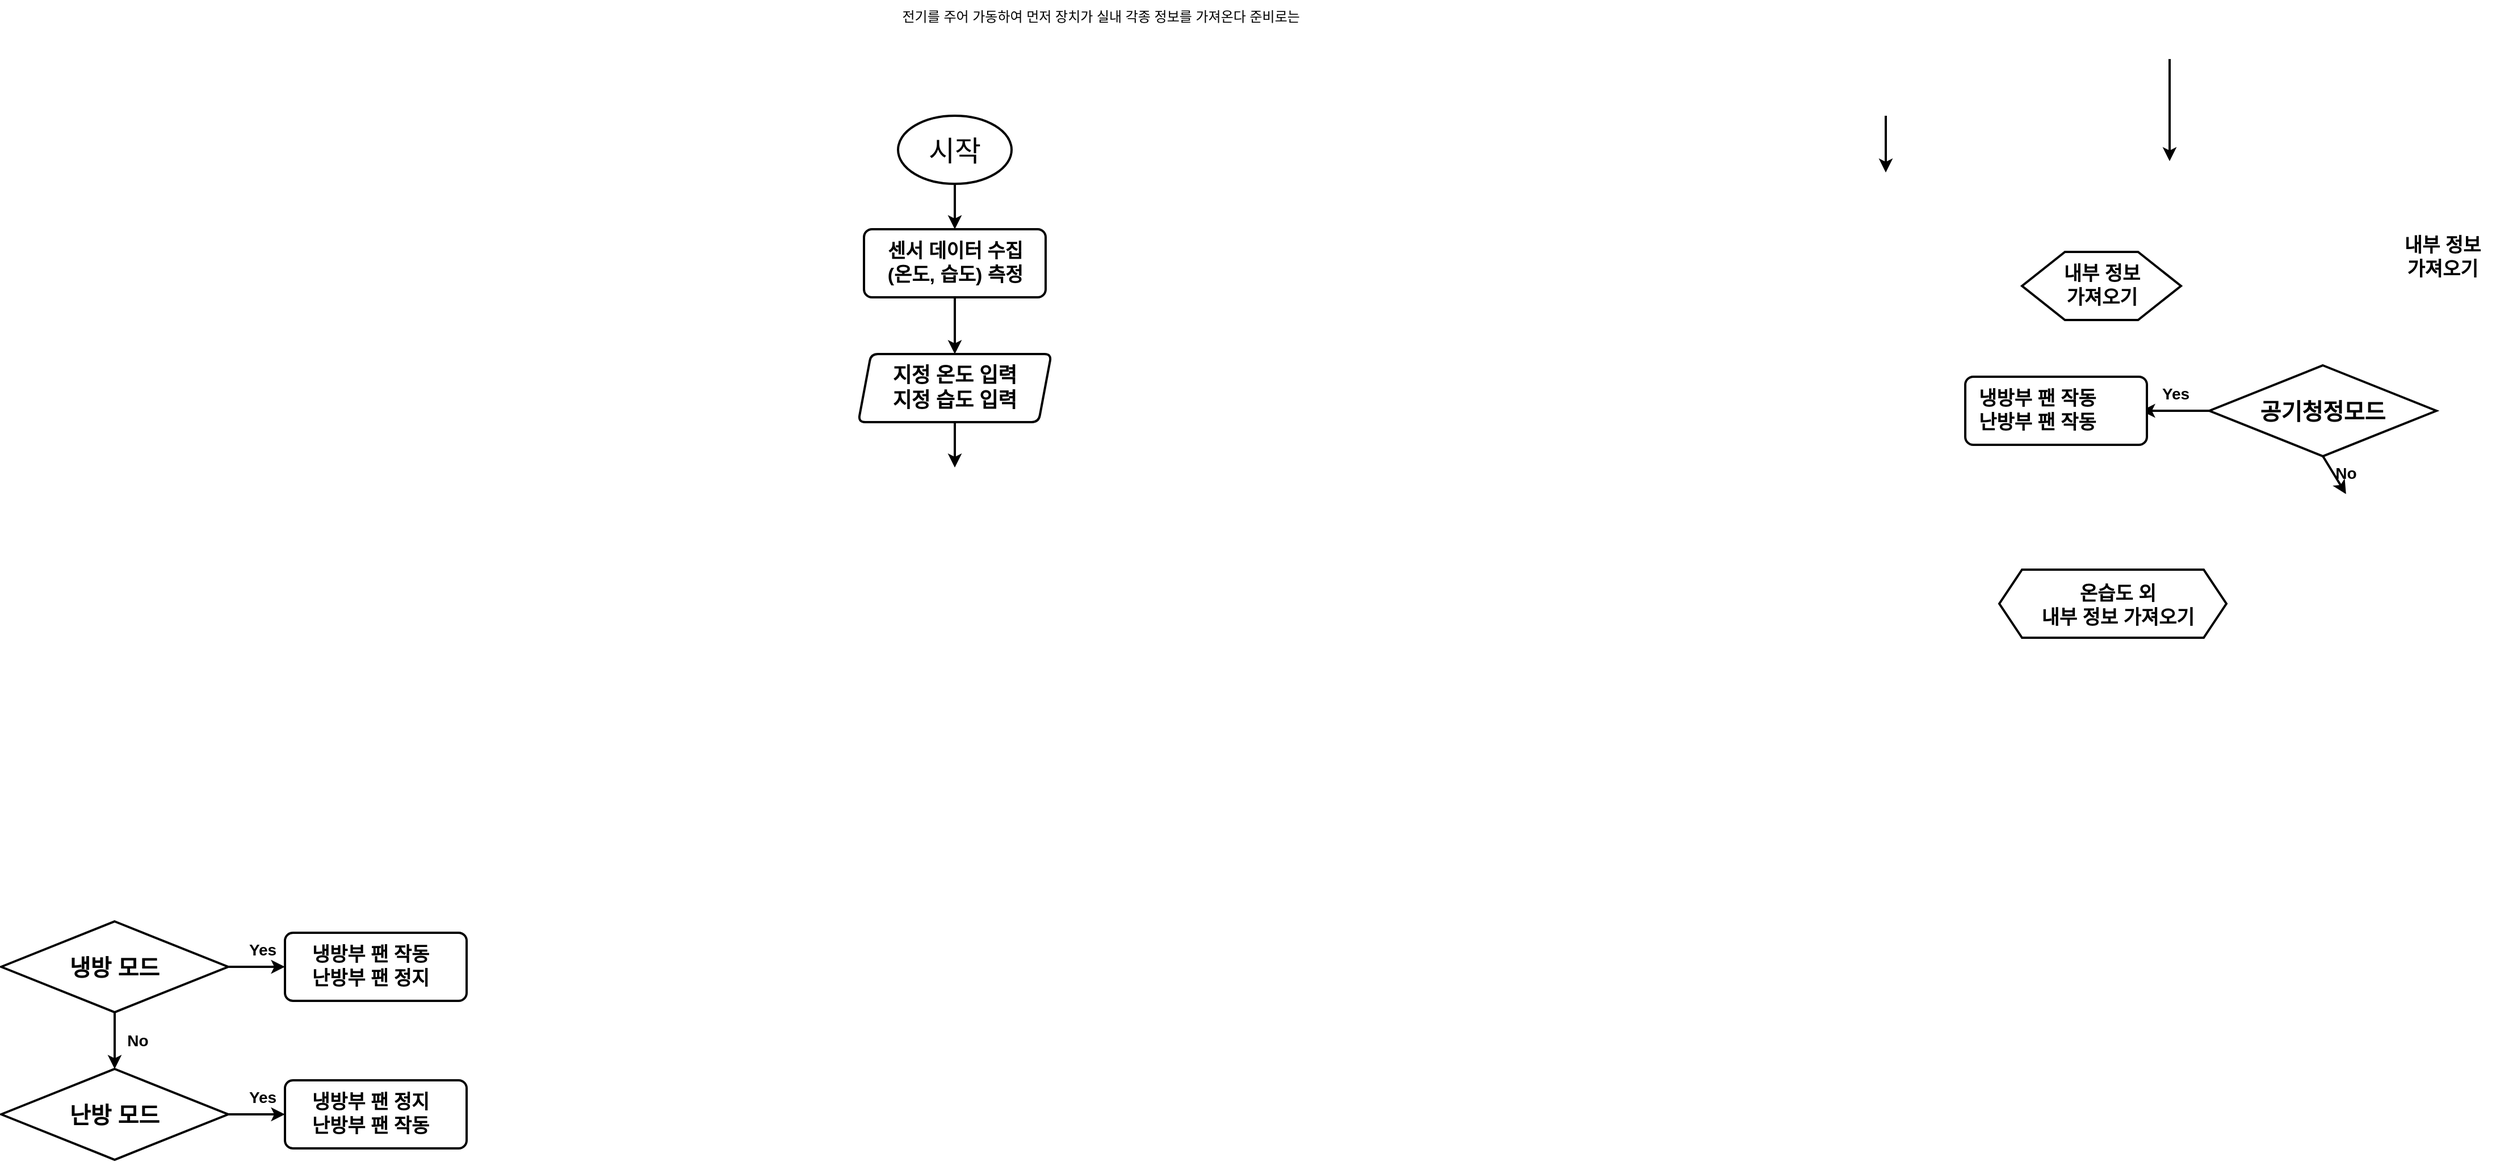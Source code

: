 <mxfile version="21.6.5" type="github">
  <diagram name="Page-1" id="edf60f1a-56cd-e834-aa8a-f176f3a09ee4">
    <mxGraphModel dx="2634" dy="1956" grid="1" gridSize="10" guides="1" tooltips="1" connect="1" arrows="1" fold="1" page="0" pageScale="1" pageWidth="1200" pageHeight="1920" background="none" math="0" shadow="0">
      <root>
        <mxCell id="0" />
        <mxCell id="1" parent="0" />
        <mxCell id="YdEf1U2aBX7Xs1DpeKaN-1" value="시작" style="strokeWidth=2;html=1;shape=mxgraph.flowchart.start_1;whiteSpace=wrap;fontSize=25;" parent="1" vertex="1">
          <mxGeometry x="-370" y="-830" width="100" height="60" as="geometry" />
        </mxCell>
        <mxCell id="YdEf1U2aBX7Xs1DpeKaN-5" value="" style="endArrow=classic;html=1;rounded=0;exitX=0.5;exitY=1;exitDx=0;exitDy=0;exitPerimeter=0;strokeWidth=2;entryX=0.5;entryY=0;entryDx=0;entryDy=0;" parent="1" source="YdEf1U2aBX7Xs1DpeKaN-1" target="YdEf1U2aBX7Xs1DpeKaN-15" edge="1">
          <mxGeometry width="50" height="50" relative="1" as="geometry">
            <mxPoint x="200" y="-460" as="sourcePoint" />
            <mxPoint x="-320" y="-750" as="targetPoint" />
          </mxGeometry>
        </mxCell>
        <mxCell id="YdEf1U2aBX7Xs1DpeKaN-7" value="공기청정모드" style="strokeWidth=2;html=1;shape=mxgraph.flowchart.decision;whiteSpace=wrap;fontSize=20;fontStyle=1" parent="1" vertex="1">
          <mxGeometry x="785" y="-610" width="200" height="80" as="geometry" />
        </mxCell>
        <mxCell id="YdEf1U2aBX7Xs1DpeKaN-10" value="" style="verticalLabelPosition=bottom;verticalAlign=top;html=1;shape=hexagon;perimeter=hexagonPerimeter2;arcSize=6;size=0.27;strokeWidth=2;" parent="1" vertex="1">
          <mxGeometry x="620" y="-710" width="140" height="60" as="geometry" />
        </mxCell>
        <mxCell id="YdEf1U2aBX7Xs1DpeKaN-11" value="&lt;span style=&quot;font-size: 17px;&quot;&gt;내부 정보&lt;br&gt;가져오기&lt;/span&gt;" style="text;html=1;align=center;verticalAlign=middle;resizable=0;points=[];autosize=1;strokeColor=none;fillColor=none;strokeWidth=2;fontStyle=1" parent="1" vertex="1">
          <mxGeometry x="640" y="-705" width="100" height="50" as="geometry" />
        </mxCell>
        <mxCell id="YdEf1U2aBX7Xs1DpeKaN-13" value="" style="verticalLabelPosition=bottom;verticalAlign=top;html=1;shape=hexagon;perimeter=hexagonPerimeter2;arcSize=6;size=0.1;strokeWidth=2;" parent="1" vertex="1">
          <mxGeometry x="600" y="-430" width="200" height="60" as="geometry" />
        </mxCell>
        <mxCell id="YdEf1U2aBX7Xs1DpeKaN-14" value="&lt;span style=&quot;font-size: 17px;&quot;&gt;내부 정보&lt;br&gt;가져오기&lt;/span&gt;" style="text;html=1;align=center;verticalAlign=middle;resizable=0;points=[];autosize=1;strokeColor=none;fillColor=none;strokeWidth=2;fontStyle=1" parent="1" vertex="1">
          <mxGeometry x="940" y="-730" width="100" height="50" as="geometry" />
        </mxCell>
        <mxCell id="YdEf1U2aBX7Xs1DpeKaN-15" value="" style="rounded=1;whiteSpace=wrap;html=1;absoluteArcSize=1;arcSize=14;strokeWidth=2;" parent="1" vertex="1">
          <mxGeometry x="-400" y="-730" width="160" height="60" as="geometry" />
        </mxCell>
        <mxCell id="YdEf1U2aBX7Xs1DpeKaN-16" value="&lt;span style=&quot;font-size: 17px;&quot;&gt;센서 데이터 수집&lt;br&gt;(온도, 습도) 측정&lt;br&gt;&lt;/span&gt;" style="text;html=1;align=center;verticalAlign=middle;resizable=0;points=[];autosize=1;strokeColor=none;fillColor=none;strokeWidth=2;fontStyle=1" parent="1" vertex="1">
          <mxGeometry x="-395" y="-725" width="150" height="50" as="geometry" />
        </mxCell>
        <mxCell id="YdEf1U2aBX7Xs1DpeKaN-20" value="전기를 주어 가동하여 먼저 장치가 실내 각종 정보를 가져온다 준비로는&amp;nbsp;" style="text;html=1;align=center;verticalAlign=middle;resizable=0;points=[];autosize=1;strokeColor=none;fillColor=none;" parent="1" vertex="1">
          <mxGeometry x="-390" y="-932" width="400" height="30" as="geometry" />
        </mxCell>
        <mxCell id="YdEf1U2aBX7Xs1DpeKaN-21" value="&lt;span style=&quot;font-size: 17px;&quot;&gt;온습도 외&lt;br&gt;내부 정보 가져오기&lt;/span&gt;" style="text;html=1;align=center;verticalAlign=middle;resizable=0;points=[];autosize=1;strokeColor=none;fillColor=none;strokeWidth=2;fontStyle=1" parent="1" vertex="1">
          <mxGeometry x="619" y="-423" width="170" height="50" as="geometry" />
        </mxCell>
        <mxCell id="YdEf1U2aBX7Xs1DpeKaN-22" value="" style="endArrow=classic;html=1;rounded=0;exitX=0.5;exitY=1;exitDx=0;exitDy=0;strokeWidth=2;entryX=0.5;entryY=0;entryDx=0;entryDy=0;" parent="1" source="YdEf1U2aBX7Xs1DpeKaN-15" target="zICXmJUnzDIvjI3zdov_-14" edge="1">
          <mxGeometry width="50" height="50" relative="1" as="geometry">
            <mxPoint x="-645.07" y="-720" as="sourcePoint" />
            <mxPoint x="-320" y="-620" as="targetPoint" />
            <Array as="points">
              <mxPoint x="-320" y="-670" />
            </Array>
          </mxGeometry>
        </mxCell>
        <mxCell id="YdEf1U2aBX7Xs1DpeKaN-23" value="" style="endArrow=classic;html=1;rounded=0;exitX=0.5;exitY=1;exitDx=0;exitDy=0;exitPerimeter=0;jumpSize=6;strokeWidth=2;entryX=0.51;entryY=1.113;entryDx=0;entryDy=0;entryPerimeter=0;" parent="1" source="YdEf1U2aBX7Xs1DpeKaN-7" target="YdEf1U2aBX7Xs1DpeKaN-25" edge="1">
          <mxGeometry width="50" height="50" relative="1" as="geometry">
            <mxPoint x="965" y="-640" as="sourcePoint" />
            <mxPoint x="885" y="-490" as="targetPoint" />
          </mxGeometry>
        </mxCell>
        <mxCell id="YdEf1U2aBX7Xs1DpeKaN-25" value="No" style="text;html=1;align=center;verticalAlign=middle;resizable=0;points=[];autosize=1;strokeColor=none;fillColor=none;fontSize=14;fontStyle=1" parent="1" vertex="1">
          <mxGeometry x="885" y="-530" width="40" height="30" as="geometry" />
        </mxCell>
        <mxCell id="YdEf1U2aBX7Xs1DpeKaN-26" value="" style="endArrow=classic;html=1;rounded=0;jumpSize=6;strokeWidth=2;" parent="1" edge="1">
          <mxGeometry width="50" height="50" relative="1" as="geometry">
            <mxPoint x="750" y="-880" as="sourcePoint" />
            <mxPoint x="750" y="-790" as="targetPoint" />
          </mxGeometry>
        </mxCell>
        <mxCell id="YdEf1U2aBX7Xs1DpeKaN-27" value="" style="endArrow=classic;html=1;rounded=0;jumpSize=6;strokeWidth=2;exitX=0;exitY=0.5;exitDx=0;exitDy=0;exitPerimeter=0;" parent="1" source="YdEf1U2aBX7Xs1DpeKaN-7" edge="1">
          <mxGeometry width="50" height="50" relative="1" as="geometry">
            <mxPoint x="545" y="-530" as="sourcePoint" />
            <mxPoint x="725" y="-570" as="targetPoint" />
          </mxGeometry>
        </mxCell>
        <mxCell id="YdEf1U2aBX7Xs1DpeKaN-28" value="Yes" style="text;html=1;align=center;verticalAlign=middle;resizable=0;points=[];autosize=1;strokeColor=none;fillColor=none;fontSize=14;fontStyle=1" parent="1" vertex="1">
          <mxGeometry x="730" y="-600" width="50" height="30" as="geometry" />
        </mxCell>
        <mxCell id="YdEf1U2aBX7Xs1DpeKaN-29" value="" style="rounded=1;whiteSpace=wrap;html=1;absoluteArcSize=1;arcSize=14;strokeWidth=2;" parent="1" vertex="1">
          <mxGeometry x="570" y="-600" width="160" height="60" as="geometry" />
        </mxCell>
        <mxCell id="YdEf1U2aBX7Xs1DpeKaN-30" value="&lt;span style=&quot;font-size: 17px;&quot;&gt;냉방부 팬 작동&lt;br&gt;난방부 팬 작동&lt;br&gt;&lt;/span&gt;" style="text;html=1;align=left;verticalAlign=middle;resizable=0;points=[];autosize=1;strokeColor=none;fillColor=none;strokeWidth=2;fontStyle=1" parent="1" vertex="1">
          <mxGeometry x="580" y="-595" width="130" height="50" as="geometry" />
        </mxCell>
        <mxCell id="zICXmJUnzDIvjI3zdov_-1" value="" style="endArrow=classic;html=1;rounded=0;exitX=0.5;exitY=1;exitDx=0;exitDy=0;exitPerimeter=0;jumpSize=6;strokeWidth=2;" parent="1" edge="1">
          <mxGeometry width="50" height="50" relative="1" as="geometry">
            <mxPoint x="500" y="-830" as="sourcePoint" />
            <mxPoint x="500" y="-780" as="targetPoint" />
          </mxGeometry>
        </mxCell>
        <mxCell id="zICXmJUnzDIvjI3zdov_-2" value="냉방 모드" style="strokeWidth=2;html=1;shape=mxgraph.flowchart.decision;whiteSpace=wrap;fontSize=20;fontStyle=1" parent="1" vertex="1">
          <mxGeometry x="-1160" y="-120" width="200" height="80" as="geometry" />
        </mxCell>
        <mxCell id="zICXmJUnzDIvjI3zdov_-3" value="" style="endArrow=classic;html=1;rounded=0;exitX=0.5;exitY=1;exitDx=0;exitDy=0;exitPerimeter=0;jumpSize=6;strokeWidth=2;" parent="1" edge="1">
          <mxGeometry width="50" height="50" relative="1" as="geometry">
            <mxPoint x="-1060" y="-40" as="sourcePoint" />
            <mxPoint x="-1060" y="10" as="targetPoint" />
          </mxGeometry>
        </mxCell>
        <mxCell id="zICXmJUnzDIvjI3zdov_-4" value="No" style="text;html=1;align=center;verticalAlign=middle;resizable=0;points=[];autosize=1;strokeColor=none;fillColor=none;fontSize=14;fontStyle=1" parent="1" vertex="1">
          <mxGeometry x="-1060" y="-30" width="40" height="30" as="geometry" />
        </mxCell>
        <mxCell id="zICXmJUnzDIvjI3zdov_-5" value="난방 모드" style="strokeWidth=2;html=1;shape=mxgraph.flowchart.decision;whiteSpace=wrap;fontSize=20;fontStyle=1" parent="1" vertex="1">
          <mxGeometry x="-1160" y="10" width="200" height="80" as="geometry" />
        </mxCell>
        <mxCell id="zICXmJUnzDIvjI3zdov_-6" value="" style="endArrow=classic;html=1;rounded=0;jumpSize=6;strokeWidth=2;exitX=1;exitY=0.5;exitDx=0;exitDy=0;exitPerimeter=0;entryX=0;entryY=0.5;entryDx=0;entryDy=0;" parent="1" source="zICXmJUnzDIvjI3zdov_-2" target="zICXmJUnzDIvjI3zdov_-8" edge="1">
          <mxGeometry width="50" height="50" relative="1" as="geometry">
            <mxPoint x="-900" y="-80" as="sourcePoint" />
            <mxPoint x="-940" y="-40" as="targetPoint" />
          </mxGeometry>
        </mxCell>
        <mxCell id="zICXmJUnzDIvjI3zdov_-7" value="Yes" style="text;html=1;align=center;verticalAlign=middle;resizable=0;points=[];autosize=1;strokeColor=none;fillColor=none;fontSize=14;fontStyle=1" parent="1" vertex="1">
          <mxGeometry x="-955" y="-110" width="50" height="30" as="geometry" />
        </mxCell>
        <mxCell id="zICXmJUnzDIvjI3zdov_-8" value="" style="rounded=1;whiteSpace=wrap;html=1;absoluteArcSize=1;arcSize=14;strokeWidth=2;" parent="1" vertex="1">
          <mxGeometry x="-910" y="-110" width="160" height="60" as="geometry" />
        </mxCell>
        <mxCell id="zICXmJUnzDIvjI3zdov_-9" value="&lt;span style=&quot;font-size: 17px;&quot;&gt;냉방부 팬 작동&lt;br&gt;난방부 팬 정지&lt;br&gt;&lt;/span&gt;" style="text;html=1;align=center;verticalAlign=middle;resizable=0;points=[];autosize=1;strokeColor=none;fillColor=none;strokeWidth=2;fontStyle=1" parent="1" vertex="1">
          <mxGeometry x="-900" y="-105" width="130" height="50" as="geometry" />
        </mxCell>
        <mxCell id="zICXmJUnzDIvjI3zdov_-10" value="" style="endArrow=classic;html=1;rounded=0;jumpSize=6;strokeWidth=2;exitX=1;exitY=0.5;exitDx=0;exitDy=0;exitPerimeter=0;entryX=0;entryY=0.5;entryDx=0;entryDy=0;" parent="1" source="zICXmJUnzDIvjI3zdov_-5" target="zICXmJUnzDIvjI3zdov_-12" edge="1">
          <mxGeometry width="50" height="50" relative="1" as="geometry">
            <mxPoint x="-900" y="50" as="sourcePoint" />
            <mxPoint x="-950" y="150" as="targetPoint" />
          </mxGeometry>
        </mxCell>
        <mxCell id="zICXmJUnzDIvjI3zdov_-11" value="Yes" style="text;html=1;align=center;verticalAlign=middle;resizable=0;points=[];autosize=1;strokeColor=none;fillColor=none;fontSize=14;fontStyle=1" parent="1" vertex="1">
          <mxGeometry x="-955" y="20" width="50" height="30" as="geometry" />
        </mxCell>
        <mxCell id="zICXmJUnzDIvjI3zdov_-12" value="" style="rounded=1;whiteSpace=wrap;html=1;absoluteArcSize=1;arcSize=14;strokeWidth=2;" parent="1" vertex="1">
          <mxGeometry x="-910" y="20" width="160" height="60" as="geometry" />
        </mxCell>
        <mxCell id="zICXmJUnzDIvjI3zdov_-13" value="&lt;span style=&quot;font-size: 17px;&quot;&gt;냉방부 팬 정지&lt;br&gt;난방부 팬 작동&lt;br&gt;&lt;/span&gt;" style="text;html=1;align=center;verticalAlign=middle;resizable=0;points=[];autosize=1;strokeColor=none;fillColor=none;strokeWidth=2;fontStyle=1" parent="1" vertex="1">
          <mxGeometry x="-900" y="25" width="130" height="50" as="geometry" />
        </mxCell>
        <mxCell id="zICXmJUnzDIvjI3zdov_-14" value="지정 온도 입력&lt;br style=&quot;font-size: 18px;&quot;&gt;지정 습도 입력" style="shape=parallelogram;html=1;strokeWidth=2;perimeter=parallelogramPerimeter;whiteSpace=wrap;rounded=1;arcSize=12;size=0.066;fontStyle=1;fontSize=18;" parent="1" vertex="1">
          <mxGeometry x="-405" y="-620" width="170" height="60" as="geometry" />
        </mxCell>
        <mxCell id="zICXmJUnzDIvjI3zdov_-15" value="" style="endArrow=classic;html=1;rounded=0;exitX=0.5;exitY=1;exitDx=0;exitDy=0;strokeWidth=2;" parent="1" source="zICXmJUnzDIvjI3zdov_-14" edge="1">
          <mxGeometry width="50" height="50" relative="1" as="geometry">
            <mxPoint x="-320" y="-540" as="sourcePoint" />
            <mxPoint x="-320" y="-520" as="targetPoint" />
            <Array as="points" />
          </mxGeometry>
        </mxCell>
      </root>
    </mxGraphModel>
  </diagram>
</mxfile>
